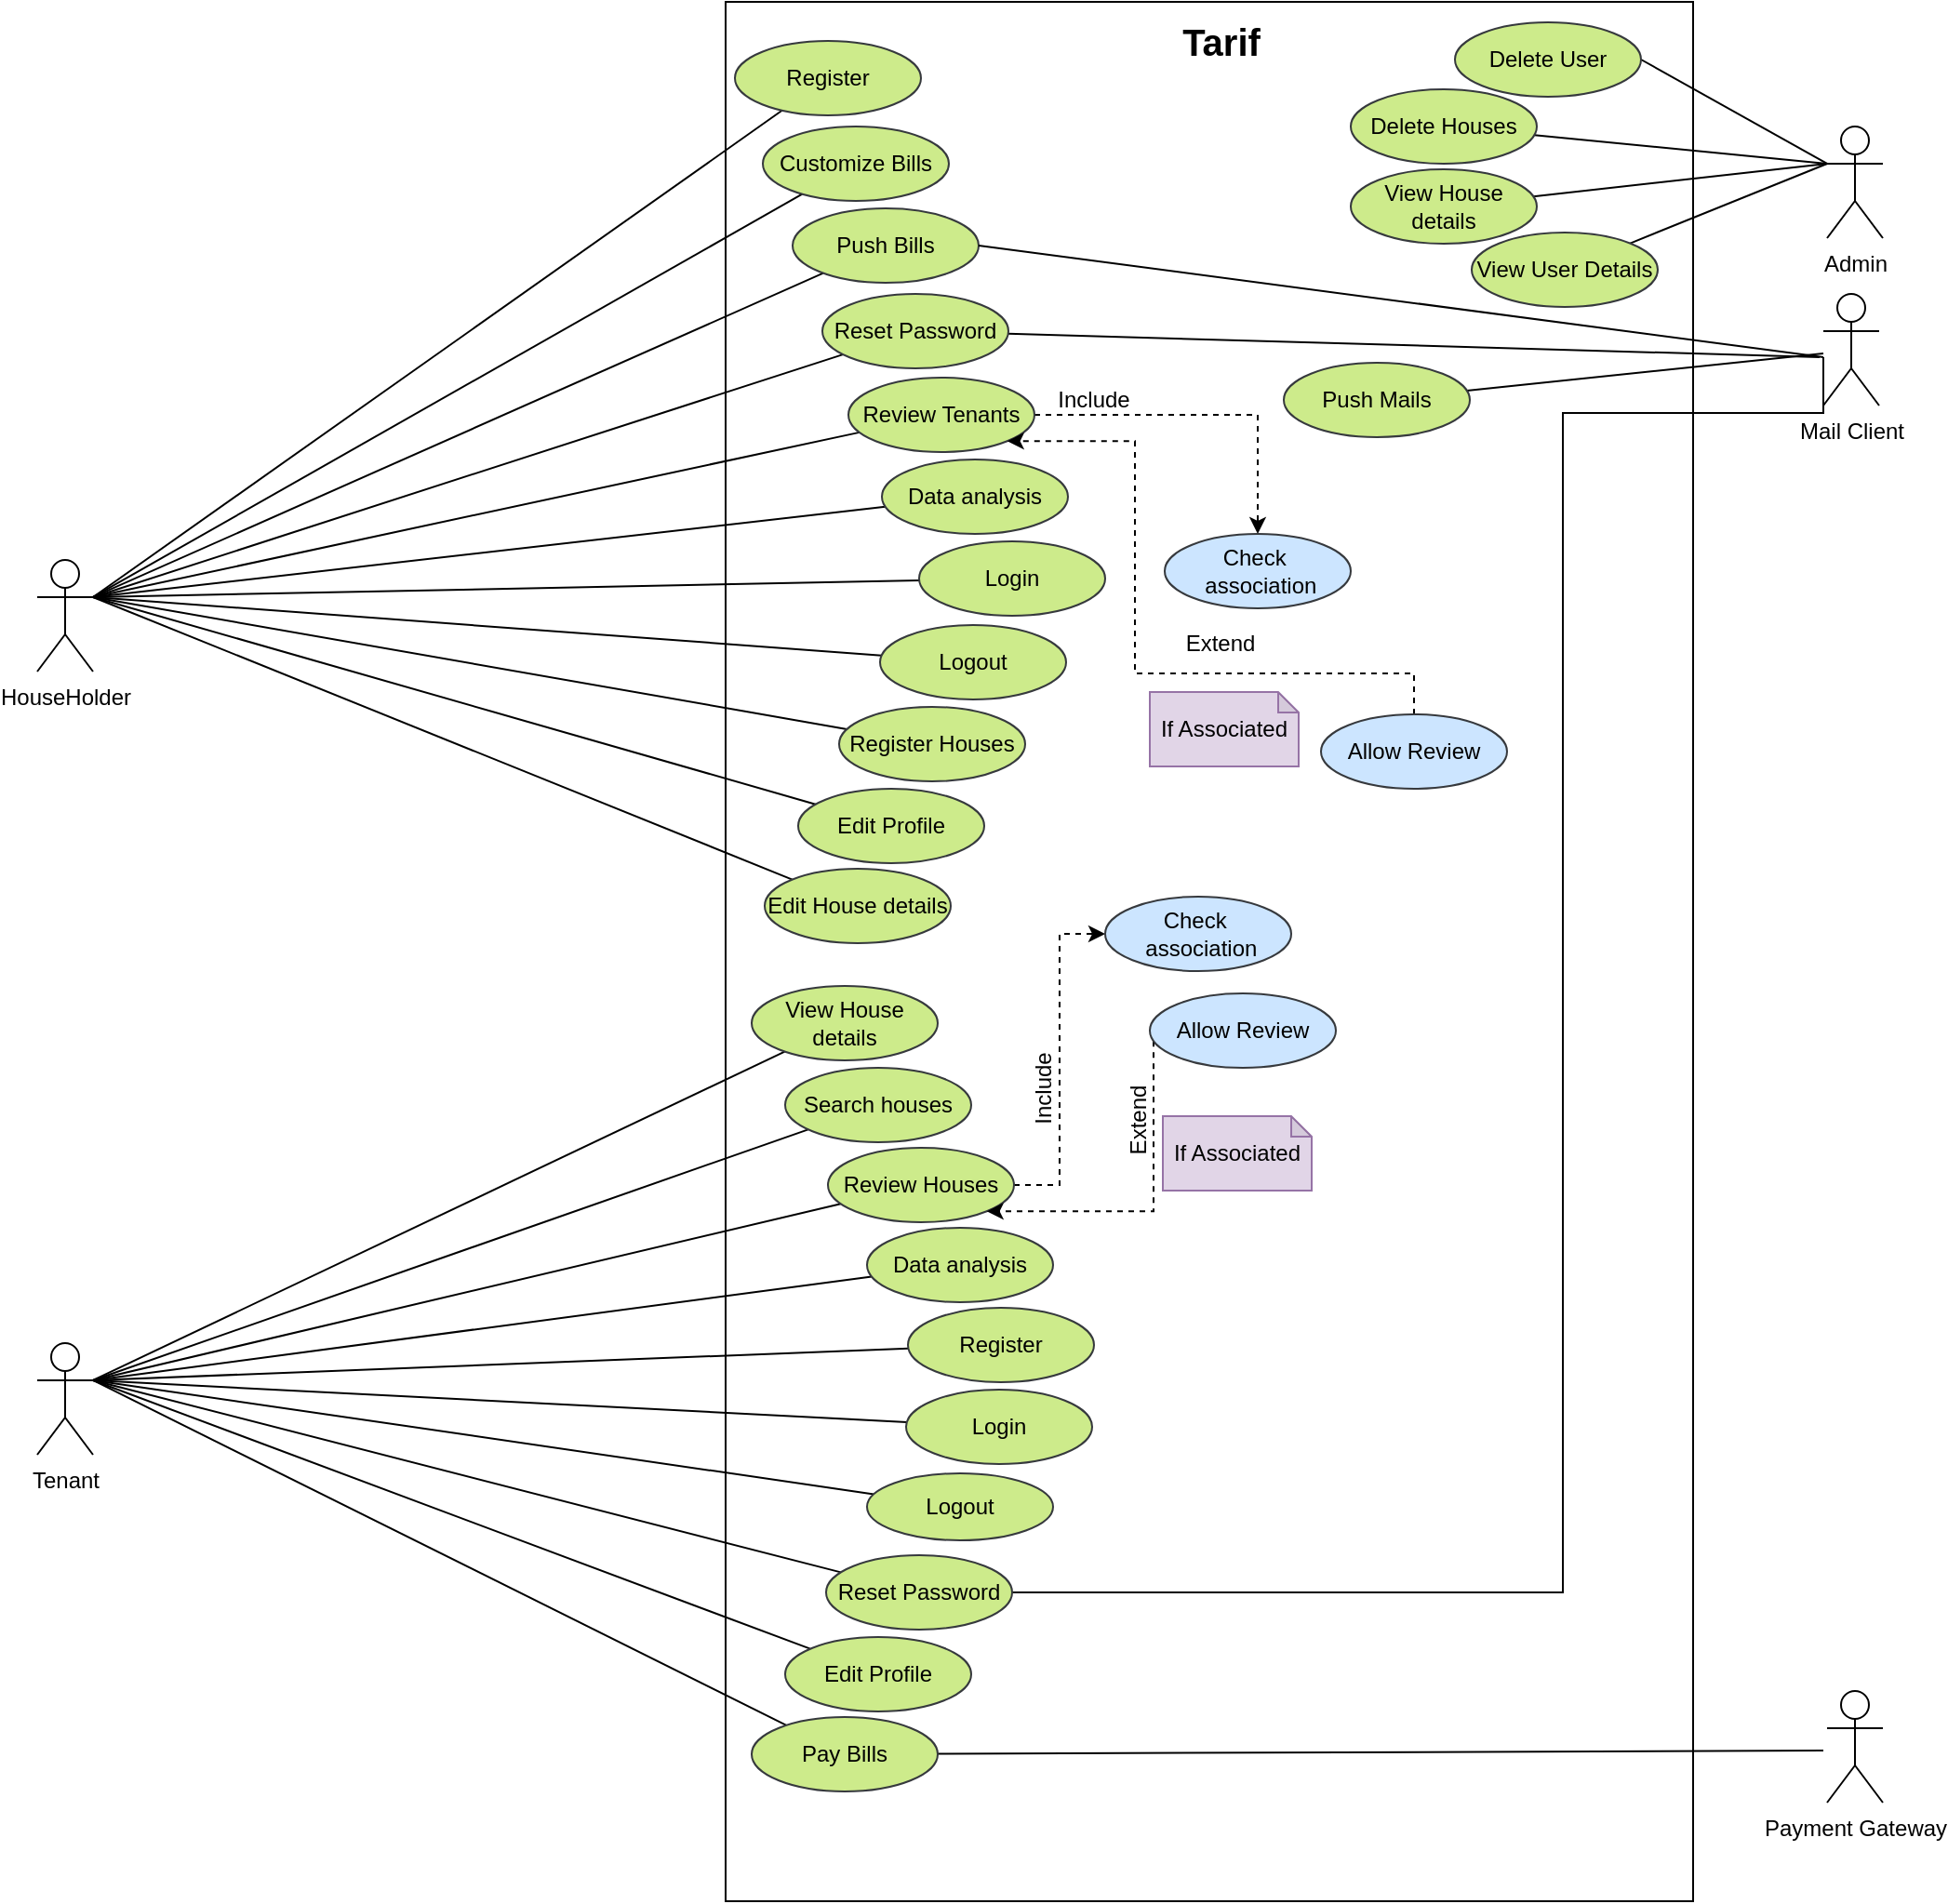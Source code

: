 <mxfile version="13.0.3" type="device"><diagram id="MIpJbKZCCXrKVAlE9q_T" name="Page-1"><mxGraphModel dx="2586" dy="1020" grid="1" gridSize="10" guides="1" tooltips="1" connect="1" arrows="1" fold="1" page="1" pageScale="1" pageWidth="850" pageHeight="1100" math="0" shadow="0"><root><mxCell id="0"/><mxCell id="1" parent="0"/><mxCell id="1ZHEito8dr9LRn3XFX6y-1" value="HouseHolder" style="shape=umlActor;verticalLabelPosition=bottom;verticalAlign=top;html=1;outlineConnect=0;" parent="1" vertex="1"><mxGeometry x="-50" y="399" width="30" height="60" as="geometry"/></mxCell><mxCell id="1ZHEito8dr9LRn3XFX6y-3" value="Tenant" style="shape=umlActor;verticalLabelPosition=bottom;verticalAlign=top;html=1;outlineConnect=0;" parent="1" vertex="1"><mxGeometry x="-50" y="820" width="30" height="60" as="geometry"/></mxCell><mxCell id="1ZHEito8dr9LRn3XFX6y-4" value="" style="rounded=0;whiteSpace=wrap;html=1;" parent="1" vertex="1"><mxGeometry x="320" y="99" width="520" height="1021" as="geometry"/></mxCell><mxCell id="1ZHEito8dr9LRn3XFX6y-41" style="edgeStyle=none;rounded=0;orthogonalLoop=1;jettySize=auto;html=1;entryX=1;entryY=0.333;entryDx=0;entryDy=0;entryPerimeter=0;endArrow=none;endFill=0;" parent="1" source="1ZHEito8dr9LRn3XFX6y-8" target="1ZHEito8dr9LRn3XFX6y-1" edge="1"><mxGeometry relative="1" as="geometry"/></mxCell><mxCell id="1ZHEito8dr9LRn3XFX6y-8" value="Push Bills" style="ellipse;whiteSpace=wrap;html=1;fillColor=#cdeb8b;strokeColor=#36393d;" parent="1" vertex="1"><mxGeometry x="356" y="210" width="100" height="40" as="geometry"/></mxCell><mxCell id="1ZHEito8dr9LRn3XFX6y-42" style="edgeStyle=none;rounded=0;orthogonalLoop=1;jettySize=auto;html=1;entryX=1;entryY=0.333;entryDx=0;entryDy=0;entryPerimeter=0;endArrow=none;endFill=0;" parent="1" source="1ZHEito8dr9LRn3XFX6y-9" target="1ZHEito8dr9LRn3XFX6y-1" edge="1"><mxGeometry relative="1" as="geometry"/></mxCell><mxCell id="1ZHEito8dr9LRn3XFX6y-9" value="Customize Bills" style="ellipse;whiteSpace=wrap;html=1;fillColor=#cdeb8b;strokeColor=#36393d;" parent="1" vertex="1"><mxGeometry x="340" y="166" width="100" height="40" as="geometry"/></mxCell><mxCell id="1ZHEito8dr9LRn3XFX6y-46" style="edgeStyle=none;rounded=0;orthogonalLoop=1;jettySize=auto;html=1;entryX=1;entryY=0.333;entryDx=0;entryDy=0;entryPerimeter=0;endArrow=none;endFill=0;" parent="1" source="1ZHEito8dr9LRn3XFX6y-10" target="1ZHEito8dr9LRn3XFX6y-3" edge="1"><mxGeometry relative="1" as="geometry"/></mxCell><mxCell id="1ZHEito8dr9LRn3XFX6y-10" value="&lt;span&gt;View House details&lt;/span&gt;" style="ellipse;whiteSpace=wrap;html=1;fillColor=#cdeb8b;strokeColor=#36393d;" parent="1" vertex="1"><mxGeometry x="334" y="628" width="100" height="40" as="geometry"/></mxCell><mxCell id="1ZHEito8dr9LRn3XFX6y-43" style="edgeStyle=none;rounded=0;orthogonalLoop=1;jettySize=auto;html=1;entryX=1;entryY=0.333;entryDx=0;entryDy=0;entryPerimeter=0;endArrow=none;endFill=0;" parent="1" source="1ZHEito8dr9LRn3XFX6y-11" target="1ZHEito8dr9LRn3XFX6y-1" edge="1"><mxGeometry relative="1" as="geometry"/></mxCell><mxCell id="1oUCEw2jhl9ln2Uk_IEN-3" style="edgeStyle=none;rounded=0;orthogonalLoop=1;jettySize=auto;html=1;endArrow=none;endFill=0;" edge="1" parent="1" source="1ZHEito8dr9LRn3XFX6y-11"><mxGeometry relative="1" as="geometry"><mxPoint x="908" y="290" as="targetPoint"/></mxGeometry></mxCell><mxCell id="1ZHEito8dr9LRn3XFX6y-11" value="Reset Password" style="ellipse;whiteSpace=wrap;html=1;fillColor=#cdeb8b;strokeColor=#36393d;" parent="1" vertex="1"><mxGeometry x="372" y="256" width="100" height="40" as="geometry"/></mxCell><mxCell id="1ZHEito8dr9LRn3XFX6y-47" style="edgeStyle=none;rounded=0;orthogonalLoop=1;jettySize=auto;html=1;entryX=1;entryY=0.333;entryDx=0;entryDy=0;entryPerimeter=0;endArrow=none;endFill=0;" parent="1" source="1ZHEito8dr9LRn3XFX6y-13" target="1ZHEito8dr9LRn3XFX6y-3" edge="1"><mxGeometry relative="1" as="geometry"/></mxCell><mxCell id="1ZHEito8dr9LRn3XFX6y-13" value="Search houses" style="ellipse;whiteSpace=wrap;html=1;fillColor=#cdeb8b;strokeColor=#36393d;" parent="1" vertex="1"><mxGeometry x="352" y="672" width="100" height="40" as="geometry"/></mxCell><mxCell id="1ZHEito8dr9LRn3XFX6y-30" style="edgeStyle=orthogonalEdgeStyle;rounded=0;orthogonalLoop=1;jettySize=auto;html=1;entryX=0;entryY=0.5;entryDx=0;entryDy=0;dashed=1;" parent="1" source="1ZHEito8dr9LRn3XFX6y-14" target="1ZHEito8dr9LRn3XFX6y-29" edge="1"><mxGeometry relative="1" as="geometry"/></mxCell><mxCell id="1ZHEito8dr9LRn3XFX6y-48" style="edgeStyle=none;rounded=0;orthogonalLoop=1;jettySize=auto;html=1;entryX=1;entryY=0.333;entryDx=0;entryDy=0;entryPerimeter=0;endArrow=none;endFill=0;" parent="1" source="1ZHEito8dr9LRn3XFX6y-14" target="1ZHEito8dr9LRn3XFX6y-3" edge="1"><mxGeometry relative="1" as="geometry"/></mxCell><mxCell id="1ZHEito8dr9LRn3XFX6y-14" value="Review Houses" style="ellipse;whiteSpace=wrap;html=1;fillColor=#cdeb8b;strokeColor=#36393d;" parent="1" vertex="1"><mxGeometry x="375" y="715" width="100" height="40" as="geometry"/></mxCell><mxCell id="1ZHEito8dr9LRn3XFX6y-25" value="" style="edgeStyle=orthogonalEdgeStyle;rounded=0;orthogonalLoop=1;jettySize=auto;html=1;dashed=1;" parent="1" source="1ZHEito8dr9LRn3XFX6y-15" target="1ZHEito8dr9LRn3XFX6y-24" edge="1"><mxGeometry relative="1" as="geometry"/></mxCell><mxCell id="1ZHEito8dr9LRn3XFX6y-44" style="edgeStyle=none;rounded=0;orthogonalLoop=1;jettySize=auto;html=1;entryX=1;entryY=0.333;entryDx=0;entryDy=0;entryPerimeter=0;endArrow=none;endFill=0;" parent="1" source="1ZHEito8dr9LRn3XFX6y-15" target="1ZHEito8dr9LRn3XFX6y-1" edge="1"><mxGeometry relative="1" as="geometry"/></mxCell><mxCell id="1ZHEito8dr9LRn3XFX6y-15" value="Review Tenants" style="ellipse;whiteSpace=wrap;html=1;fillColor=#cdeb8b;strokeColor=#36393d;" parent="1" vertex="1"><mxGeometry x="386" y="301" width="100" height="40" as="geometry"/></mxCell><mxCell id="1ZHEito8dr9LRn3XFX6y-45" style="edgeStyle=none;rounded=0;orthogonalLoop=1;jettySize=auto;html=1;entryX=1;entryY=0.333;entryDx=0;entryDy=0;entryPerimeter=0;endArrow=none;endFill=0;" parent="1" source="1ZHEito8dr9LRn3XFX6y-16" target="1ZHEito8dr9LRn3XFX6y-1" edge="1"><mxGeometry relative="1" as="geometry"/></mxCell><mxCell id="1ZHEito8dr9LRn3XFX6y-16" value="Data analysis" style="ellipse;whiteSpace=wrap;html=1;fillColor=#cdeb8b;strokeColor=#36393d;" parent="1" vertex="1"><mxGeometry x="404" y="345" width="100" height="40" as="geometry"/></mxCell><mxCell id="1ZHEito8dr9LRn3XFX6y-49" style="edgeStyle=none;rounded=0;orthogonalLoop=1;jettySize=auto;html=1;entryX=1;entryY=0.333;entryDx=0;entryDy=0;entryPerimeter=0;endArrow=none;endFill=0;" parent="1" source="1ZHEito8dr9LRn3XFX6y-17" target="1ZHEito8dr9LRn3XFX6y-3" edge="1"><mxGeometry relative="1" as="geometry"/></mxCell><mxCell id="1ZHEito8dr9LRn3XFX6y-17" value="Data analysis" style="ellipse;whiteSpace=wrap;html=1;fillColor=#cdeb8b;strokeColor=#36393d;" parent="1" vertex="1"><mxGeometry x="396" y="758" width="100" height="40" as="geometry"/></mxCell><mxCell id="1ZHEito8dr9LRn3XFX6y-24" value="Check&amp;nbsp; &lt;br&gt;&amp;nbsp;association" style="ellipse;whiteSpace=wrap;html=1;fillColor=#cce5ff;strokeColor=#36393d;" parent="1" vertex="1"><mxGeometry x="556" y="385" width="100" height="40" as="geometry"/></mxCell><mxCell id="1ZHEito8dr9LRn3XFX6y-27" style="edgeStyle=orthogonalEdgeStyle;rounded=0;orthogonalLoop=1;jettySize=auto;html=1;entryX=1;entryY=1;entryDx=0;entryDy=0;dashed=1;" parent="1" source="1ZHEito8dr9LRn3XFX6y-26" target="1ZHEito8dr9LRn3XFX6y-15" edge="1"><mxGeometry relative="1" as="geometry"><Array as="points"><mxPoint x="690" y="460"/><mxPoint x="540" y="460"/><mxPoint x="540" y="335"/></Array></mxGeometry></mxCell><mxCell id="1ZHEito8dr9LRn3XFX6y-26" value="Allow Review" style="ellipse;whiteSpace=wrap;html=1;fillColor=#cce5ff;strokeColor=#36393d;" parent="1" vertex="1"><mxGeometry x="640" y="482" width="100" height="40" as="geometry"/></mxCell><mxCell id="1ZHEito8dr9LRn3XFX6y-28" value="If Associated" style="shape=note;whiteSpace=wrap;html=1;backgroundOutline=1;darkOpacity=0.05;size=11;fillColor=#e1d5e7;strokeColor=#9673a6;" parent="1" vertex="1"><mxGeometry x="548" y="470" width="80" height="40" as="geometry"/></mxCell><mxCell id="1ZHEito8dr9LRn3XFX6y-29" value="Check&amp;nbsp; &lt;br&gt;&amp;nbsp;association" style="ellipse;whiteSpace=wrap;html=1;fillColor=#cce5ff;strokeColor=#36393d;" parent="1" vertex="1"><mxGeometry x="524" y="580" width="100" height="40" as="geometry"/></mxCell><mxCell id="1ZHEito8dr9LRn3XFX6y-31" value="Include" style="text;html=1;strokeColor=none;fillColor=none;align=center;verticalAlign=middle;whiteSpace=wrap;rounded=0;" parent="1" vertex="1"><mxGeometry x="488" y="298" width="60" height="30" as="geometry"/></mxCell><mxCell id="1ZHEito8dr9LRn3XFX6y-32" value="Extend" style="text;html=1;strokeColor=none;fillColor=none;align=center;verticalAlign=middle;whiteSpace=wrap;rounded=0;" parent="1" vertex="1"><mxGeometry x="556" y="429" width="60" height="30" as="geometry"/></mxCell><mxCell id="1ZHEito8dr9LRn3XFX6y-33" value="Include" style="text;html=1;strokeColor=none;fillColor=none;align=center;verticalAlign=middle;whiteSpace=wrap;rounded=0;rotation=-90;" parent="1" vertex="1"><mxGeometry x="461" y="668" width="60" height="30" as="geometry"/></mxCell><mxCell id="1ZHEito8dr9LRn3XFX6y-35" style="edgeStyle=orthogonalEdgeStyle;rounded=0;orthogonalLoop=1;jettySize=auto;html=1;entryX=1;entryY=1;entryDx=0;entryDy=0;dashed=1;" parent="1" source="1ZHEito8dr9LRn3XFX6y-34" target="1ZHEito8dr9LRn3XFX6y-14" edge="1"><mxGeometry relative="1" as="geometry"><Array as="points"><mxPoint x="550" y="749"/></Array></mxGeometry></mxCell><mxCell id="1ZHEito8dr9LRn3XFX6y-34" value="Allow Review" style="ellipse;whiteSpace=wrap;html=1;fillColor=#cce5ff;strokeColor=#36393d;" parent="1" vertex="1"><mxGeometry x="548" y="632" width="100" height="40" as="geometry"/></mxCell><mxCell id="1ZHEito8dr9LRn3XFX6y-36" value="Extend" style="text;html=1;strokeColor=none;fillColor=none;align=center;verticalAlign=middle;whiteSpace=wrap;rounded=0;rotation=-90;" parent="1" vertex="1"><mxGeometry x="512" y="685" width="60" height="30" as="geometry"/></mxCell><mxCell id="1ZHEito8dr9LRn3XFX6y-37" value="If Associated" style="shape=note;whiteSpace=wrap;html=1;backgroundOutline=1;darkOpacity=0.05;size=11;fillColor=#e1d5e7;strokeColor=#9673a6;" parent="1" vertex="1"><mxGeometry x="555" y="698" width="80" height="40" as="geometry"/></mxCell><mxCell id="1oUCEw2jhl9ln2Uk_IEN-2" style="rounded=0;orthogonalLoop=1;jettySize=auto;html=1;entryX=1;entryY=0.5;entryDx=0;entryDy=0;endArrow=none;endFill=0;" edge="1" parent="1" target="1ZHEito8dr9LRn3XFX6y-8"><mxGeometry relative="1" as="geometry"><mxPoint x="910" y="290" as="sourcePoint"/></mxGeometry></mxCell><mxCell id="1ZHEito8dr9LRn3XFX6y-38" value="Mail Client" style="shape=umlActor;verticalLabelPosition=bottom;verticalAlign=top;html=1;outlineConnect=0;" parent="1" vertex="1"><mxGeometry x="910" y="256" width="30" height="60" as="geometry"/></mxCell><mxCell id="1ZHEito8dr9LRn3XFX6y-52" style="edgeStyle=none;rounded=0;orthogonalLoop=1;jettySize=auto;html=1;entryX=1;entryY=0.5;entryDx=0;entryDy=0;endArrow=none;endFill=0;exitX=0;exitY=0.333;exitDx=0;exitDy=0;exitPerimeter=0;" parent="1" target="1ZHEito8dr9LRn3XFX6y-51" edge="1" source="1ZHEito8dr9LRn3XFX6y-50"><mxGeometry relative="1" as="geometry"><mxPoint x="890" y="130" as="sourcePoint"/></mxGeometry></mxCell><mxCell id="1ZHEito8dr9LRn3XFX6y-50" value="Admin" style="shape=umlActor;verticalLabelPosition=bottom;verticalAlign=top;html=1;outlineConnect=0;" parent="1" vertex="1"><mxGeometry x="912" y="166" width="30" height="60" as="geometry"/></mxCell><mxCell id="1ZHEito8dr9LRn3XFX6y-51" value="Delete User" style="ellipse;whiteSpace=wrap;html=1;fillColor=#cdeb8b;strokeColor=#36393d;" parent="1" vertex="1"><mxGeometry x="712" y="110" width="100" height="40" as="geometry"/></mxCell><mxCell id="wIedFeorHzhRr_dV1azM-9" style="rounded=0;orthogonalLoop=1;jettySize=auto;html=1;endArrow=none;endFill=0;entryX=1;entryY=0.333;entryDx=0;entryDy=0;entryPerimeter=0;" parent="1" source="wIedFeorHzhRr_dV1azM-1" target="1ZHEito8dr9LRn3XFX6y-1" edge="1"><mxGeometry relative="1" as="geometry"><mxPoint x="10" y="370" as="targetPoint"/></mxGeometry></mxCell><mxCell id="wIedFeorHzhRr_dV1azM-1" value="Register" style="ellipse;whiteSpace=wrap;html=1;fillColor=#cdeb8b;strokeColor=#36393d;" parent="1" vertex="1"><mxGeometry x="325" y="120" width="100" height="40" as="geometry"/></mxCell><mxCell id="wIedFeorHzhRr_dV1azM-27" style="edgeStyle=none;rounded=0;orthogonalLoop=1;jettySize=auto;html=1;entryX=1;entryY=0.333;entryDx=0;entryDy=0;entryPerimeter=0;fontSize=12;endArrow=none;endFill=0;" parent="1" source="wIedFeorHzhRr_dV1azM-2" target="1ZHEito8dr9LRn3XFX6y-3" edge="1"><mxGeometry relative="1" as="geometry"/></mxCell><mxCell id="wIedFeorHzhRr_dV1azM-2" value="Register" style="ellipse;whiteSpace=wrap;html=1;fillColor=#cdeb8b;strokeColor=#36393d;" parent="1" vertex="1"><mxGeometry x="418" y="801" width="100" height="40" as="geometry"/></mxCell><mxCell id="wIedFeorHzhRr_dV1azM-10" style="edgeStyle=none;rounded=0;orthogonalLoop=1;jettySize=auto;html=1;entryX=1;entryY=0.333;entryDx=0;entryDy=0;entryPerimeter=0;endArrow=none;endFill=0;" parent="1" source="wIedFeorHzhRr_dV1azM-3" target="1ZHEito8dr9LRn3XFX6y-1" edge="1"><mxGeometry relative="1" as="geometry"/></mxCell><mxCell id="wIedFeorHzhRr_dV1azM-3" value="Login" style="ellipse;whiteSpace=wrap;html=1;fillColor=#cdeb8b;strokeColor=#36393d;" parent="1" vertex="1"><mxGeometry x="424" y="389" width="100" height="40" as="geometry"/></mxCell><mxCell id="wIedFeorHzhRr_dV1azM-11" style="edgeStyle=none;rounded=0;orthogonalLoop=1;jettySize=auto;html=1;entryX=1;entryY=0.333;entryDx=0;entryDy=0;entryPerimeter=0;endArrow=none;endFill=0;" parent="1" source="wIedFeorHzhRr_dV1azM-4" target="1ZHEito8dr9LRn3XFX6y-1" edge="1"><mxGeometry relative="1" as="geometry"/></mxCell><mxCell id="wIedFeorHzhRr_dV1azM-4" value="Logout" style="ellipse;whiteSpace=wrap;html=1;fillColor=#cdeb8b;strokeColor=#36393d;" parent="1" vertex="1"><mxGeometry x="403" y="434" width="100" height="40" as="geometry"/></mxCell><mxCell id="wIedFeorHzhRr_dV1azM-12" style="edgeStyle=none;rounded=0;orthogonalLoop=1;jettySize=auto;html=1;entryX=1;entryY=0.333;entryDx=0;entryDy=0;entryPerimeter=0;endArrow=none;endFill=0;" parent="1" source="wIedFeorHzhRr_dV1azM-5" target="1ZHEito8dr9LRn3XFX6y-1" edge="1"><mxGeometry relative="1" as="geometry"/></mxCell><mxCell id="wIedFeorHzhRr_dV1azM-5" value="Register Houses" style="ellipse;whiteSpace=wrap;html=1;fillColor=#cdeb8b;strokeColor=#36393d;" parent="1" vertex="1"><mxGeometry x="381" y="478" width="100" height="40" as="geometry"/></mxCell><mxCell id="wIedFeorHzhRr_dV1azM-13" style="edgeStyle=none;rounded=0;orthogonalLoop=1;jettySize=auto;html=1;entryX=1;entryY=0.333;entryDx=0;entryDy=0;entryPerimeter=0;endArrow=none;endFill=0;" parent="1" source="wIedFeorHzhRr_dV1azM-6" target="1ZHEito8dr9LRn3XFX6y-1" edge="1"><mxGeometry relative="1" as="geometry"/></mxCell><mxCell id="wIedFeorHzhRr_dV1azM-6" value="Edit Profile" style="ellipse;whiteSpace=wrap;html=1;fillColor=#cdeb8b;strokeColor=#36393d;" parent="1" vertex="1"><mxGeometry x="359" y="522" width="100" height="40" as="geometry"/></mxCell><mxCell id="wIedFeorHzhRr_dV1azM-14" style="edgeStyle=none;rounded=0;orthogonalLoop=1;jettySize=auto;html=1;endArrow=none;endFill=0;entryX=1;entryY=0.333;entryDx=0;entryDy=0;entryPerimeter=0;" parent="1" source="wIedFeorHzhRr_dV1azM-8" target="1ZHEito8dr9LRn3XFX6y-1" edge="1"><mxGeometry relative="1" as="geometry"><mxPoint x="180" y="370" as="targetPoint"/></mxGeometry></mxCell><mxCell id="wIedFeorHzhRr_dV1azM-8" value="Edit House details" style="ellipse;whiteSpace=wrap;html=1;fillColor=#cdeb8b;strokeColor=#36393d;" parent="1" vertex="1"><mxGeometry x="341" y="565" width="100" height="40" as="geometry"/></mxCell><mxCell id="wIedFeorHzhRr_dV1azM-19" style="edgeStyle=none;rounded=0;orthogonalLoop=1;jettySize=auto;html=1;fontSize=12;endArrow=none;endFill=0;entryX=0;entryY=0.333;entryDx=0;entryDy=0;entryPerimeter=0;" parent="1" source="wIedFeorHzhRr_dV1azM-16" target="1ZHEito8dr9LRn3XFX6y-50" edge="1"><mxGeometry relative="1" as="geometry"><mxPoint x="890" y="190" as="targetPoint"/></mxGeometry></mxCell><mxCell id="wIedFeorHzhRr_dV1azM-16" value="Delete Houses" style="ellipse;whiteSpace=wrap;html=1;fillColor=#cdeb8b;strokeColor=#36393d;" parent="1" vertex="1"><mxGeometry x="656" y="146" width="100" height="40" as="geometry"/></mxCell><mxCell id="wIedFeorHzhRr_dV1azM-20" style="edgeStyle=none;rounded=0;orthogonalLoop=1;jettySize=auto;html=1;fontSize=12;endArrow=none;endFill=0;entryX=0;entryY=0.333;entryDx=0;entryDy=0;entryPerimeter=0;" parent="1" source="wIedFeorHzhRr_dV1azM-17" edge="1" target="1ZHEito8dr9LRn3XFX6y-50"><mxGeometry relative="1" as="geometry"><mxPoint x="870" y="180" as="targetPoint"/></mxGeometry></mxCell><mxCell id="wIedFeorHzhRr_dV1azM-17" value="&lt;font style=&quot;font-size: 12px&quot;&gt;View House details&lt;/font&gt;" style="ellipse;whiteSpace=wrap;html=1;fillColor=#cdeb8b;strokeColor=#36393d;" parent="1" vertex="1"><mxGeometry x="656" y="189" width="100" height="40" as="geometry"/></mxCell><mxCell id="wIedFeorHzhRr_dV1azM-33" style="edgeStyle=none;rounded=0;orthogonalLoop=1;jettySize=auto;html=1;fontSize=12;endArrow=none;endFill=0;" parent="1" source="wIedFeorHzhRr_dV1azM-21" edge="1"><mxGeometry relative="1" as="geometry"><mxPoint x="910" y="288" as="targetPoint"/></mxGeometry></mxCell><mxCell id="wIedFeorHzhRr_dV1azM-21" value="Push Mails" style="ellipse;whiteSpace=wrap;html=1;fillColor=#cdeb8b;strokeColor=#36393d;" parent="1" vertex="1"><mxGeometry x="620" y="293" width="100" height="40" as="geometry"/></mxCell><mxCell id="wIedFeorHzhRr_dV1azM-28" style="edgeStyle=none;rounded=0;orthogonalLoop=1;jettySize=auto;html=1;fontSize=12;endArrow=none;endFill=0;" parent="1" source="wIedFeorHzhRr_dV1azM-22" edge="1"><mxGeometry relative="1" as="geometry"><mxPoint x="-20" y="840" as="targetPoint"/></mxGeometry></mxCell><mxCell id="wIedFeorHzhRr_dV1azM-22" value="Login" style="ellipse;whiteSpace=wrap;html=1;fillColor=#cdeb8b;strokeColor=#36393d;" parent="1" vertex="1"><mxGeometry x="417" y="845" width="100" height="40" as="geometry"/></mxCell><mxCell id="wIedFeorHzhRr_dV1azM-29" style="edgeStyle=none;rounded=0;orthogonalLoop=1;jettySize=auto;html=1;entryX=1;entryY=0.333;entryDx=0;entryDy=0;entryPerimeter=0;fontSize=12;endArrow=none;endFill=0;" parent="1" source="wIedFeorHzhRr_dV1azM-23" target="1ZHEito8dr9LRn3XFX6y-3" edge="1"><mxGeometry relative="1" as="geometry"/></mxCell><mxCell id="wIedFeorHzhRr_dV1azM-23" value="Logout" style="ellipse;whiteSpace=wrap;html=1;fillColor=#cdeb8b;strokeColor=#36393d;" parent="1" vertex="1"><mxGeometry x="396" y="890" width="100" height="36" as="geometry"/></mxCell><mxCell id="wIedFeorHzhRr_dV1azM-30" style="edgeStyle=none;rounded=0;orthogonalLoop=1;jettySize=auto;html=1;entryX=1;entryY=0.333;entryDx=0;entryDy=0;entryPerimeter=0;fontSize=12;endArrow=none;endFill=0;" parent="1" source="wIedFeorHzhRr_dV1azM-24" target="1ZHEito8dr9LRn3XFX6y-3" edge="1"><mxGeometry relative="1" as="geometry"/></mxCell><mxCell id="1oUCEw2jhl9ln2Uk_IEN-4" style="edgeStyle=orthogonalEdgeStyle;rounded=0;orthogonalLoop=1;jettySize=auto;html=1;endArrow=none;endFill=0;" edge="1" parent="1" source="wIedFeorHzhRr_dV1azM-24"><mxGeometry relative="1" as="geometry"><mxPoint x="910" y="290" as="targetPoint"/><Array as="points"><mxPoint x="770" y="954"/><mxPoint x="770" y="320"/><mxPoint x="910" y="320"/></Array></mxGeometry></mxCell><mxCell id="wIedFeorHzhRr_dV1azM-24" value="Reset Password" style="ellipse;whiteSpace=wrap;html=1;fillColor=#cdeb8b;strokeColor=#36393d;" parent="1" vertex="1"><mxGeometry x="374" y="934" width="100" height="40" as="geometry"/></mxCell><mxCell id="wIedFeorHzhRr_dV1azM-31" style="edgeStyle=none;rounded=0;orthogonalLoop=1;jettySize=auto;html=1;entryX=1;entryY=0.333;entryDx=0;entryDy=0;entryPerimeter=0;fontSize=12;endArrow=none;endFill=0;" parent="1" source="wIedFeorHzhRr_dV1azM-25" target="1ZHEito8dr9LRn3XFX6y-3" edge="1"><mxGeometry relative="1" as="geometry"/></mxCell><mxCell id="wIedFeorHzhRr_dV1azM-25" value="Edit Profile" style="ellipse;whiteSpace=wrap;html=1;fillColor=#cdeb8b;strokeColor=#36393d;" parent="1" vertex="1"><mxGeometry x="352" y="978" width="100" height="40" as="geometry"/></mxCell><mxCell id="wIedFeorHzhRr_dV1azM-32" style="edgeStyle=none;rounded=0;orthogonalLoop=1;jettySize=auto;html=1;entryX=1;entryY=0.333;entryDx=0;entryDy=0;entryPerimeter=0;fontSize=12;endArrow=none;endFill=0;" parent="1" source="wIedFeorHzhRr_dV1azM-26" target="1ZHEito8dr9LRn3XFX6y-3" edge="1"><mxGeometry relative="1" as="geometry"/></mxCell><mxCell id="1oUCEw2jhl9ln2Uk_IEN-6" style="rounded=0;orthogonalLoop=1;jettySize=auto;html=1;endArrow=none;endFill=0;" edge="1" parent="1" source="wIedFeorHzhRr_dV1azM-26"><mxGeometry relative="1" as="geometry"><mxPoint x="910" y="1039" as="targetPoint"/></mxGeometry></mxCell><mxCell id="wIedFeorHzhRr_dV1azM-26" value="Pay Bills" style="ellipse;whiteSpace=wrap;html=1;fillColor=#cdeb8b;strokeColor=#36393d;" parent="1" vertex="1"><mxGeometry x="334" y="1021" width="100" height="40" as="geometry"/></mxCell><mxCell id="1oUCEw2jhl9ln2Uk_IEN-1" value="&lt;b&gt;&lt;font style=&quot;font-size: 20px&quot;&gt;Tarif&lt;/font&gt;&lt;/b&gt;" style="text;html=1;strokeColor=none;fillColor=none;align=center;verticalAlign=middle;whiteSpace=wrap;rounded=0;" vertex="1" parent="1"><mxGeometry x="539.5" y="110" width="93" height="20" as="geometry"/></mxCell><mxCell id="1oUCEw2jhl9ln2Uk_IEN-5" value="Payment Gateway" style="shape=umlActor;verticalLabelPosition=bottom;verticalAlign=top;html=1;outlineConnect=0;" vertex="1" parent="1"><mxGeometry x="912" y="1007" width="30" height="60" as="geometry"/></mxCell><mxCell id="1oUCEw2jhl9ln2Uk_IEN-8" style="edgeStyle=none;rounded=0;orthogonalLoop=1;jettySize=auto;html=1;endArrow=none;endFill=0;entryX=0;entryY=0.333;entryDx=0;entryDy=0;entryPerimeter=0;" edge="1" parent="1" source="1oUCEw2jhl9ln2Uk_IEN-7" target="1ZHEito8dr9LRn3XFX6y-50"><mxGeometry relative="1" as="geometry"><mxPoint x="910" y="170" as="targetPoint"/></mxGeometry></mxCell><mxCell id="1oUCEw2jhl9ln2Uk_IEN-7" value="View User Details" style="ellipse;whiteSpace=wrap;html=1;fillColor=#cdeb8b;strokeColor=#36393d;" vertex="1" parent="1"><mxGeometry x="721" y="223" width="100" height="40" as="geometry"/></mxCell></root></mxGraphModel></diagram></mxfile>
